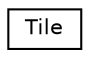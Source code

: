 digraph "Graphical Class Hierarchy"
{
  edge [fontname="Helvetica",fontsize="10",labelfontname="Helvetica",labelfontsize="10"];
  node [fontname="Helvetica",fontsize="10",shape=record];
  rankdir="LR";
  Node1 [label="Tile",height=0.2,width=0.4,color="black", fillcolor="white", style="filled",URL="$classTile.html"];
}
